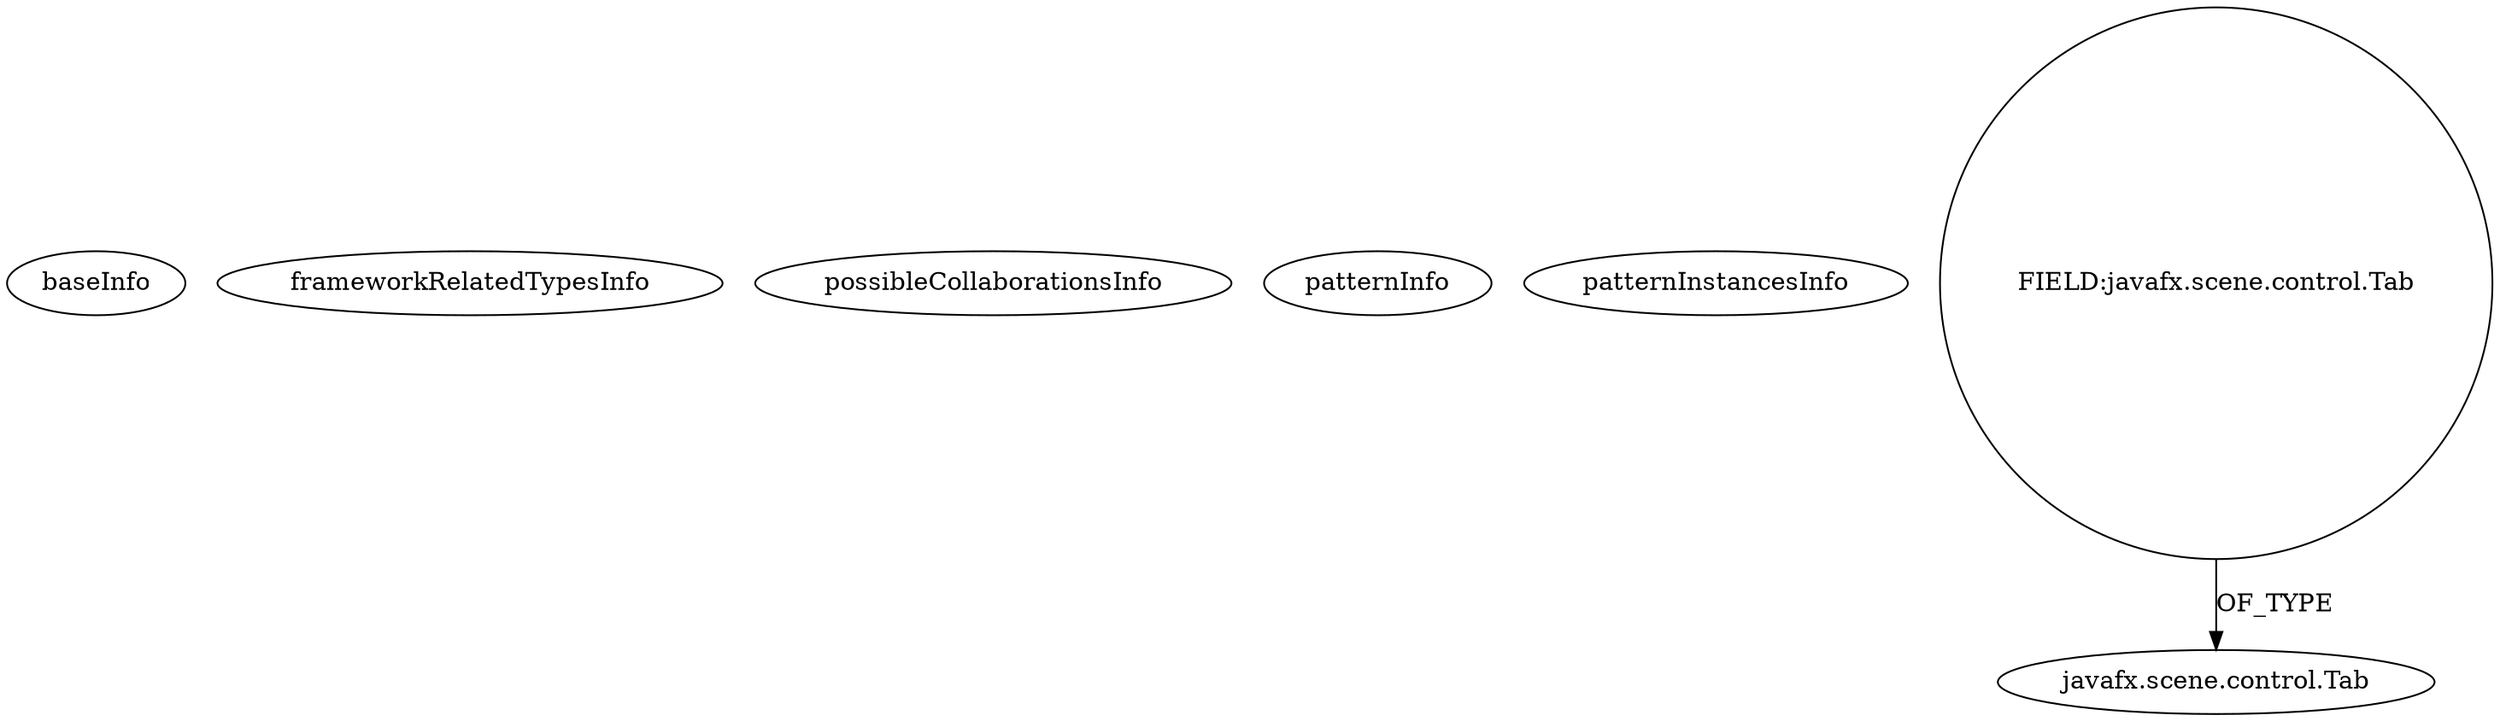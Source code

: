 digraph {
baseInfo[graphId=1434,category="pattern",isAnonymous=false,possibleRelation=false]
frameworkRelatedTypesInfo[]
possibleCollaborationsInfo[]
patternInfo[frequency=8.0,patternRootClient=null]
patternInstancesInfo[0="pedrodonte-genjeefx~/pedrodonte-genjeefx/genjeefx-master/GenJeeFx/src/main/java/generar/ui/EntidadTabPane.java~EntidadTabPane~3860",1="amr390-SAT~/amr390-SAT/SAT-master/src/satcucharitas/SatMainViewController.java~SatMainViewController~1853",2="JustinAarden-C2J-Stamboom~/JustinAarden-C2J-Stamboom/C2J-Stamboom-master/src/stamboom/gui/StamboomFXController.java~StamboomFXController~734",3="JoshuaHanrahan-DVDCollectionApp~/JoshuaHanrahan-DVDCollectionApp/DVDCollectionApp-master/src/dvdcollectionapp/view/DvdcollectionappfxmlController.java~DvdcollectionappfxmlController~728",4="dony1990-ProsDesktop~/dony1990-ProsDesktop/ProsDesktop-master/src/nicon/NiconDesktop/guifx/NiconNavigator/NavegadorController.java~NavegadorController~2563",5="giatuyentiensinh-Project1~/giatuyentiensinh-Project1/Project1-master/Project1/src/control/MainUIController.java~MainUIController~2734",6="mathiasj33-VocLearn~/mathiasj33-VocLearn/VocLearn-master/src/net/softwarepage/voclearn/code/Gui.java~Gui~3576",7="TomaszKorecki-InvestorAssistant~/TomaszKorecki-InvestorAssistant/InvestorAssistant-master/Investor's assistant/src/investor/MainMenu.java~MainMenu~1471"]
3[label="javafx.scene.control.Tab",vertexType="FRAMEWORK_CLASS_TYPE",isFrameworkType=false]
6[label="FIELD:javafx.scene.control.Tab",vertexType="FIELD_DECLARATION",isFrameworkType=false,shape=circle]
6->3[label="OF_TYPE"]
}
